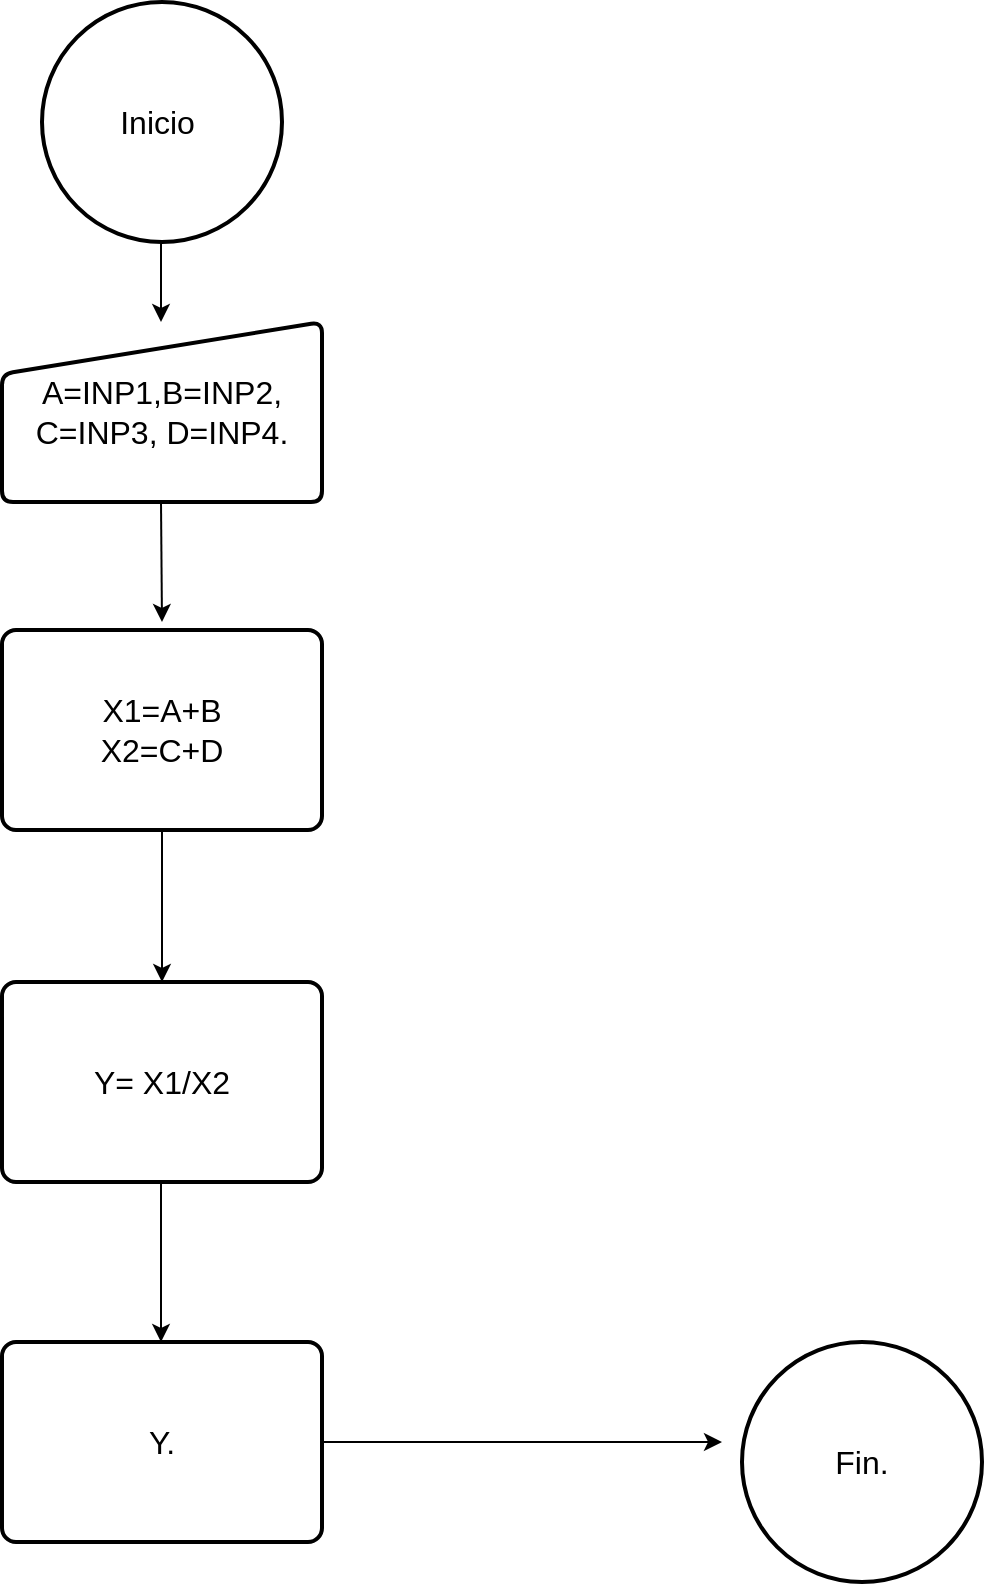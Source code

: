 <mxfile version="24.3.1" type="device">
  <diagram name="Página-1" id="tBvAOw226UZalQCnuRzu">
    <mxGraphModel dx="1050" dy="1384" grid="1" gridSize="10" guides="1" tooltips="1" connect="1" arrows="1" fold="1" page="1" pageScale="1" pageWidth="1169" pageHeight="827" math="0" shadow="0">
      <root>
        <mxCell id="0" />
        <mxCell id="1" parent="0" />
        <mxCell id="cEtJVAPyJuGEkXUsprwu-2" value="&lt;font style=&quot;font-size: 16px;&quot;&gt;Inicio&amp;nbsp;&lt;/font&gt;" style="strokeWidth=2;html=1;shape=mxgraph.flowchart.start_2;whiteSpace=wrap;" parent="1" vertex="1">
          <mxGeometry x="410" width="120" height="120" as="geometry" />
        </mxCell>
        <mxCell id="cEtJVAPyJuGEkXUsprwu-3" value="&lt;font style=&quot;font-size: 16px;&quot;&gt;A=INP1,B=INP2,&lt;/font&gt;&lt;div style=&quot;font-size: 16px;&quot;&gt;&lt;font style=&quot;font-size: 16px;&quot;&gt;C=INP3, D=INP4.&lt;/font&gt;&lt;/div&gt;" style="html=1;strokeWidth=2;shape=manualInput;whiteSpace=wrap;rounded=1;size=26;arcSize=11;" parent="1" vertex="1">
          <mxGeometry x="390" y="160" width="160" height="90" as="geometry" />
        </mxCell>
        <mxCell id="cEtJVAPyJuGEkXUsprwu-4" value="&lt;font style=&quot;font-size: 16px;&quot;&gt;X1=A+B&lt;/font&gt;&lt;div&gt;&lt;span style=&quot;font-size: 16px;&quot;&gt;X2=C+D&lt;/span&gt;&lt;/div&gt;" style="rounded=1;whiteSpace=wrap;html=1;absoluteArcSize=1;arcSize=14;strokeWidth=2;" parent="1" vertex="1">
          <mxGeometry x="390" y="314" width="160" height="100" as="geometry" />
        </mxCell>
        <mxCell id="cEtJVAPyJuGEkXUsprwu-5" value="&lt;span style=&quot;font-size: 16px;&quot;&gt;Y= X1/X2&lt;/span&gt;" style="rounded=1;whiteSpace=wrap;html=1;absoluteArcSize=1;arcSize=14;strokeWidth=2;" parent="1" vertex="1">
          <mxGeometry x="390" y="490" width="160" height="100" as="geometry" />
        </mxCell>
        <mxCell id="-iDguuzPJyuWLBvm2vXX-1" value="&lt;font style=&quot;font-size: 16px;&quot;&gt;Fin.&lt;/font&gt;" style="strokeWidth=2;html=1;shape=mxgraph.flowchart.start_2;whiteSpace=wrap;" vertex="1" parent="1">
          <mxGeometry x="760" y="670" width="120" height="120" as="geometry" />
        </mxCell>
        <mxCell id="-iDguuzPJyuWLBvm2vXX-3" value="" style="endArrow=classic;html=1;rounded=0;" edge="1" parent="1">
          <mxGeometry width="50" height="50" relative="1" as="geometry">
            <mxPoint x="469.5" y="250" as="sourcePoint" />
            <mxPoint x="470" y="310" as="targetPoint" />
          </mxGeometry>
        </mxCell>
        <mxCell id="-iDguuzPJyuWLBvm2vXX-4" value="" style="endArrow=classic;html=1;rounded=0;" edge="1" parent="1">
          <mxGeometry width="50" height="50" relative="1" as="geometry">
            <mxPoint x="469.5" y="590" as="sourcePoint" />
            <mxPoint x="469.5" y="670" as="targetPoint" />
          </mxGeometry>
        </mxCell>
        <mxCell id="-iDguuzPJyuWLBvm2vXX-5" value="" style="endArrow=classic;html=1;rounded=0;" edge="1" parent="1">
          <mxGeometry width="50" height="50" relative="1" as="geometry">
            <mxPoint x="469.5" y="120" as="sourcePoint" />
            <mxPoint x="469.5" y="160" as="targetPoint" />
          </mxGeometry>
        </mxCell>
        <mxCell id="-iDguuzPJyuWLBvm2vXX-6" value="" style="endArrow=classic;html=1;rounded=0;entryX=0.5;entryY=0;entryDx=0;entryDy=0;" edge="1" parent="1" target="cEtJVAPyJuGEkXUsprwu-5">
          <mxGeometry width="50" height="50" relative="1" as="geometry">
            <mxPoint x="470" y="414" as="sourcePoint" />
            <mxPoint x="470" y="474" as="targetPoint" />
          </mxGeometry>
        </mxCell>
        <mxCell id="-iDguuzPJyuWLBvm2vXX-7" value="&lt;font style=&quot;font-size: 16px;&quot;&gt;Y.&lt;/font&gt;" style="rounded=1;whiteSpace=wrap;html=1;absoluteArcSize=1;arcSize=14;strokeWidth=2;" vertex="1" parent="1">
          <mxGeometry x="390" y="670" width="160" height="100" as="geometry" />
        </mxCell>
        <mxCell id="-iDguuzPJyuWLBvm2vXX-8" value="" style="endArrow=classic;html=1;rounded=0;exitX=1;exitY=0.5;exitDx=0;exitDy=0;" edge="1" parent="1" source="-iDguuzPJyuWLBvm2vXX-7">
          <mxGeometry width="50" height="50" relative="1" as="geometry">
            <mxPoint x="590" y="720" as="sourcePoint" />
            <mxPoint x="750" y="720" as="targetPoint" />
          </mxGeometry>
        </mxCell>
      </root>
    </mxGraphModel>
  </diagram>
</mxfile>
